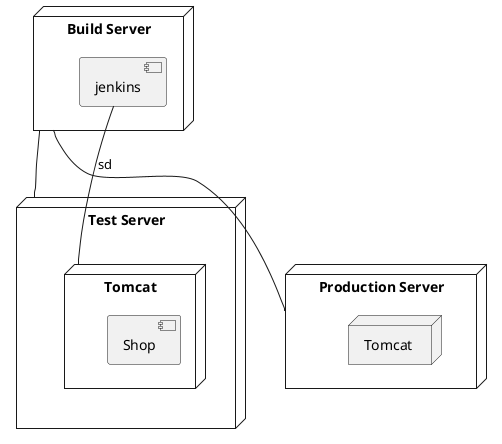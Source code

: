 @startuml
scale 1


node "Build Server" as node1 {
    component jenkins
}
node "Test Server" as node3 {
    node Tomcat as bla{
        component Shop
    }
}
jenkins -- bla : sd

node "Production Server" as node4 {
  node "Tomcat "
}
node1 -- node3
node1 -- node4
@enduml